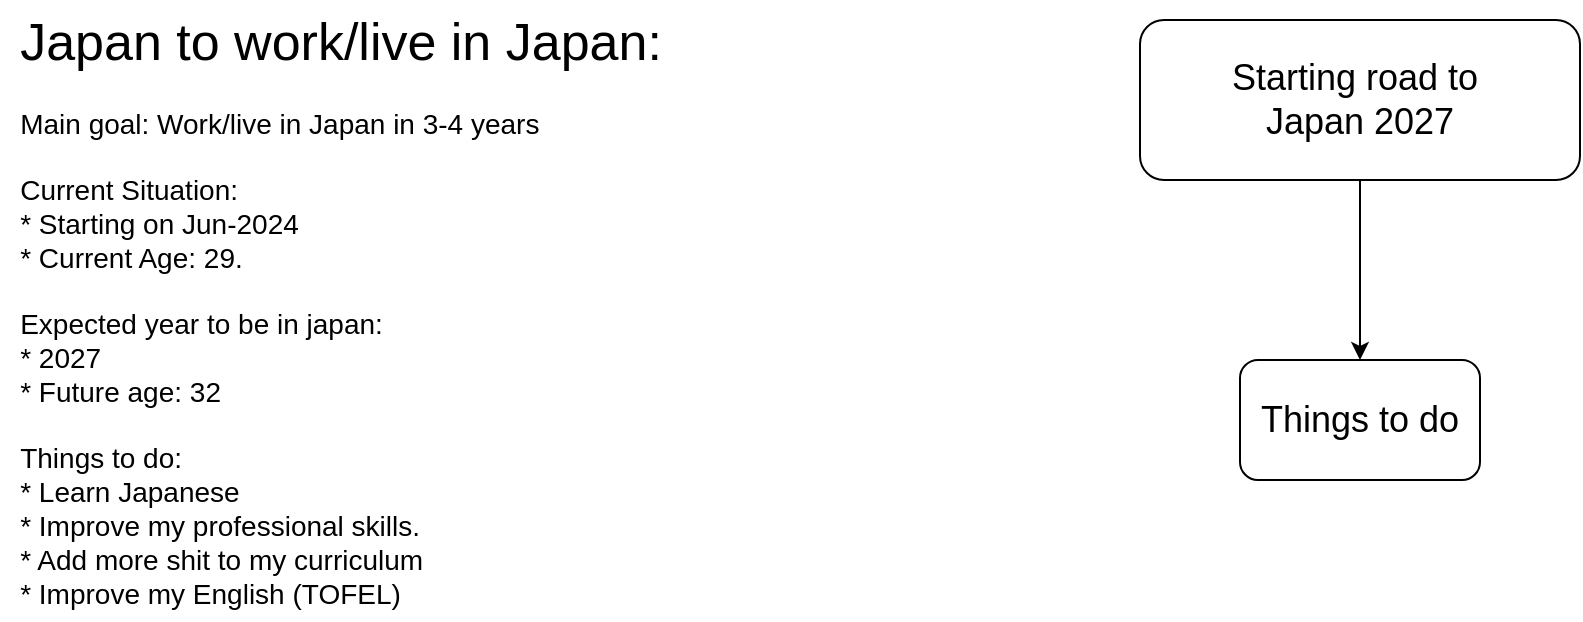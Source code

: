 <mxfile version="24.5.1" type="device" pages="2">
  <diagram name="General" id="wcb2kW3wDRvsfY-ndEJ5">
    <mxGraphModel dx="1820" dy="992" grid="1" gridSize="10" guides="1" tooltips="1" connect="1" arrows="1" fold="1" page="0" pageScale="1" pageWidth="850" pageHeight="1100" math="0" shadow="0">
      <root>
        <mxCell id="0" />
        <mxCell id="1" parent="0" />
        <mxCell id="04JsYtcfAtfZCzWF0xuQ-1" value="&lt;div style=&quot;text-align: justify;&quot;&gt;&lt;span style=&quot;font-size: 26px; background-color: initial;&quot;&gt;Japan to work/live&amp;nbsp;&lt;/span&gt;&lt;span style=&quot;font-size: 26px; background-color: initial;&quot;&gt;in Japan:&lt;/span&gt;&lt;/div&gt;&lt;div style=&quot;text-align: justify; font-size: 14px;&quot;&gt;&lt;span style=&quot;background-color: initial;&quot;&gt;&lt;br&gt;&lt;/span&gt;&lt;/div&gt;&lt;div style=&quot;text-align: justify; font-size: 14px;&quot;&gt;&lt;span style=&quot;background-color: initial;&quot;&gt;Main goal: Work/live in Japan in 3-4 years&lt;/span&gt;&lt;/div&gt;&lt;div style=&quot;text-align: justify; font-size: 14px;&quot;&gt;&lt;span style=&quot;background-color: initial;&quot;&gt;&lt;br&gt;&lt;/span&gt;&lt;/div&gt;&lt;div style=&quot;text-align: justify; font-size: 14px;&quot;&gt;&lt;span style=&quot;background-color: initial;&quot;&gt;Current Situation:&lt;/span&gt;&lt;/div&gt;&lt;div style=&quot;text-align: justify; font-size: 14px;&quot;&gt;&lt;span style=&quot;background-color: initial;&quot;&gt;* Starting on Jun-2024&lt;/span&gt;&lt;/div&gt;&lt;div style=&quot;text-align: justify; font-size: 14px;&quot;&gt;* Current Age: 29.&lt;/div&gt;&lt;div style=&quot;text-align: justify; font-size: 14px;&quot;&gt;&lt;br&gt;&lt;/div&gt;&lt;div style=&quot;text-align: justify; font-size: 14px;&quot;&gt;Expected year to be in japan:&amp;nbsp;&lt;/div&gt;&lt;div style=&quot;text-align: justify; font-size: 14px;&quot;&gt;* 2027&lt;/div&gt;&lt;div style=&quot;text-align: justify; font-size: 14px;&quot;&gt;* Future age: 32&lt;/div&gt;&lt;div style=&quot;text-align: justify; font-size: 14px;&quot;&gt;&lt;br&gt;&lt;/div&gt;&lt;div style=&quot;text-align: justify; font-size: 14px;&quot;&gt;Things to do:&lt;br&gt;* Learn Japanese&lt;/div&gt;&lt;div style=&quot;text-align: justify; font-size: 14px;&quot;&gt;* Improve my professional skills.&lt;/div&gt;&lt;div style=&quot;text-align: justify; font-size: 14px;&quot;&gt;* Add more shit to my curriculum&lt;/div&gt;&lt;div style=&quot;text-align: justify; font-size: 14px;&quot;&gt;* Improve my English (TOFEL)&lt;/div&gt;" style="text;html=1;align=center;verticalAlign=middle;resizable=0;points=[];autosize=1;strokeColor=none;fillColor=none;" parent="1" vertex="1">
          <mxGeometry x="-190" y="40" width="340" height="310" as="geometry" />
        </mxCell>
        <mxCell id="04JsYtcfAtfZCzWF0xuQ-4" value="" style="edgeStyle=orthogonalEdgeStyle;rounded=0;orthogonalLoop=1;jettySize=auto;html=1;" parent="1" source="04JsYtcfAtfZCzWF0xuQ-2" target="04JsYtcfAtfZCzWF0xuQ-3" edge="1">
          <mxGeometry relative="1" as="geometry" />
        </mxCell>
        <mxCell id="04JsYtcfAtfZCzWF0xuQ-2" value="Starting road to&amp;nbsp;&lt;div style=&quot;font-size: 18px;&quot;&gt;Japan 2027&lt;/div&gt;" style="rounded=1;whiteSpace=wrap;html=1;fontSize=18;" parent="1" vertex="1">
          <mxGeometry x="380" y="50" width="220" height="80" as="geometry" />
        </mxCell>
        <mxCell id="04JsYtcfAtfZCzWF0xuQ-3" value="Things to do" style="whiteSpace=wrap;html=1;fontSize=18;rounded=1;" parent="1" vertex="1">
          <mxGeometry x="430" y="220" width="120" height="60" as="geometry" />
        </mxCell>
      </root>
    </mxGraphModel>
  </diagram>
  <diagram id="UxsShjE8D-dA9buFzy4n" name="Things to do">
    <mxGraphModel dx="3640" dy="2784" grid="1" gridSize="10" guides="1" tooltips="1" connect="1" arrows="1" fold="1" page="0" pageScale="1" pageWidth="850" pageHeight="1100" math="0" shadow="0">
      <root>
        <mxCell id="0" />
        <mxCell id="1" parent="0" />
        <mxCell id="FxkDr1joaRnBnl69U3GL-1" value="&lt;div style=&quot;forced-color-adjust: none; border-color: rgb(0, 0, 0); color: rgb(240, 240, 240); font-family: Helvetica; font-style: normal; font-variant-ligatures: normal; font-variant-caps: normal; font-weight: 400; letter-spacing: normal; orphans: 2; text-indent: 0px; text-transform: none; widows: 2; word-spacing: 0px; -webkit-text-stroke-width: 0px; white-space: nowrap; background-color: rgb(24, 20, 29); text-decoration-thickness: initial; text-decoration-style: initial; text-decoration-color: initial; text-align: justify; font-size: 14px;&quot;&gt;Things to do:&lt;br style=&quot;forced-color-adjust: none; border-color: rgb(0, 0, 0);&quot;&gt;* Learn Japanese&lt;/div&gt;&lt;div style=&quot;forced-color-adjust: none; border-color: rgb(0, 0, 0); color: rgb(240, 240, 240); font-family: Helvetica; font-style: normal; font-variant-ligatures: normal; font-variant-caps: normal; font-weight: 400; letter-spacing: normal; orphans: 2; text-indent: 0px; text-transform: none; widows: 2; word-spacing: 0px; -webkit-text-stroke-width: 0px; white-space: nowrap; background-color: rgb(24, 20, 29); text-decoration-thickness: initial; text-decoration-style: initial; text-decoration-color: initial; text-align: justify; font-size: 14px;&quot;&gt;* Improve my professional skills.&lt;/div&gt;&lt;div style=&quot;forced-color-adjust: none; border-color: rgb(0, 0, 0); color: rgb(240, 240, 240); font-family: Helvetica; font-style: normal; font-variant-ligatures: normal; font-variant-caps: normal; font-weight: 400; letter-spacing: normal; orphans: 2; text-indent: 0px; text-transform: none; widows: 2; word-spacing: 0px; -webkit-text-stroke-width: 0px; white-space: nowrap; background-color: rgb(24, 20, 29); text-decoration-thickness: initial; text-decoration-style: initial; text-decoration-color: initial; text-align: justify; font-size: 14px;&quot;&gt;* Add more shit to my curriculum&lt;/div&gt;&lt;div style=&quot;forced-color-adjust: none; border-color: rgb(0, 0, 0); color: rgb(240, 240, 240); font-family: Helvetica; font-style: normal; font-variant-ligatures: normal; font-variant-caps: normal; font-weight: 400; letter-spacing: normal; orphans: 2; text-indent: 0px; text-transform: none; widows: 2; word-spacing: 0px; -webkit-text-stroke-width: 0px; white-space: nowrap; background-color: rgb(24, 20, 29); text-decoration-thickness: initial; text-decoration-style: initial; text-decoration-color: initial; text-align: justify; font-size: 14px;&quot;&gt;* Improve my English (TOFEL)&lt;/div&gt;" style="text;html=1;align=center;verticalAlign=middle;resizable=0;points=[];autosize=1;strokeColor=none;fillColor=none;" parent="1" vertex="1">
          <mxGeometry x="-500" y="-180" width="230" height="100" as="geometry" />
        </mxCell>
        <mxCell id="FxkDr1joaRnBnl69U3GL-6" style="edgeStyle=orthogonalEdgeStyle;rounded=0;orthogonalLoop=1;jettySize=auto;html=1;" parent="1" source="FxkDr1joaRnBnl69U3GL-2" target="FxkDr1joaRnBnl69U3GL-5" edge="1">
          <mxGeometry relative="1" as="geometry" />
        </mxCell>
        <mxCell id="FxkDr1joaRnBnl69U3GL-8" style="edgeStyle=orthogonalEdgeStyle;rounded=0;orthogonalLoop=1;jettySize=auto;html=1;" parent="1" source="FxkDr1joaRnBnl69U3GL-2" target="FxkDr1joaRnBnl69U3GL-7" edge="1">
          <mxGeometry relative="1" as="geometry" />
        </mxCell>
        <mxCell id="FxkDr1joaRnBnl69U3GL-10" style="edgeStyle=orthogonalEdgeStyle;rounded=0;orthogonalLoop=1;jettySize=auto;html=1;" parent="1" source="FxkDr1joaRnBnl69U3GL-2" target="FxkDr1joaRnBnl69U3GL-9" edge="1">
          <mxGeometry relative="1" as="geometry">
            <mxPoint x="310" y="350" as="targetPoint" />
          </mxGeometry>
        </mxCell>
        <mxCell id="FxkDr1joaRnBnl69U3GL-13" style="edgeStyle=orthogonalEdgeStyle;rounded=0;orthogonalLoop=1;jettySize=auto;html=1;" parent="1" source="FxkDr1joaRnBnl69U3GL-2" target="FxkDr1joaRnBnl69U3GL-12" edge="1">
          <mxGeometry relative="1" as="geometry" />
        </mxCell>
        <mxCell id="FxkDr1joaRnBnl69U3GL-2" value="&lt;font style=&quot;font-size: 19px;&quot;&gt;Things to do&lt;/font&gt;" style="ellipse;whiteSpace=wrap;html=1;" parent="1" vertex="1">
          <mxGeometry x="110" y="90" width="200" height="100" as="geometry" />
        </mxCell>
        <mxCell id="FxkDr1joaRnBnl69U3GL-5" value="&lt;span style=&quot;font-size: 19px;&quot;&gt;Learn Japanese&lt;/span&gt;" style="ellipse;whiteSpace=wrap;html=1;fillColor=#ffe6cc;strokeColor=#d79b00;" parent="1" vertex="1">
          <mxGeometry x="-40" y="-190" width="200" height="100" as="geometry" />
        </mxCell>
        <mxCell id="FxkDr1joaRnBnl69U3GL-38" style="edgeStyle=orthogonalEdgeStyle;rounded=0;orthogonalLoop=1;jettySize=auto;html=1;" parent="1" source="FxkDr1joaRnBnl69U3GL-7" target="FxkDr1joaRnBnl69U3GL-37" edge="1">
          <mxGeometry relative="1" as="geometry" />
        </mxCell>
        <mxCell id="PaYeoI37ts_F3SZ_4_Ff-7" style="edgeStyle=none;curved=1;rounded=0;orthogonalLoop=1;jettySize=auto;html=1;fontSize=12;startSize=8;endSize=8;" edge="1" parent="1" source="FxkDr1joaRnBnl69U3GL-7" target="PaYeoI37ts_F3SZ_4_Ff-6">
          <mxGeometry relative="1" as="geometry" />
        </mxCell>
        <mxCell id="PaYeoI37ts_F3SZ_4_Ff-9" style="edgeStyle=none;curved=1;rounded=0;orthogonalLoop=1;jettySize=auto;html=1;fontSize=12;startSize=8;endSize=8;" edge="1" parent="1" source="FxkDr1joaRnBnl69U3GL-7" target="PaYeoI37ts_F3SZ_4_Ff-8">
          <mxGeometry relative="1" as="geometry" />
        </mxCell>
        <mxCell id="FxkDr1joaRnBnl69U3GL-7" value="&lt;span style=&quot;font-size: 19px;&quot;&gt;Improve my profesional&amp;nbsp;&lt;/span&gt;&lt;div&gt;&lt;span style=&quot;font-size: 19px;&quot;&gt;Skills&lt;/span&gt;&lt;/div&gt;" style="ellipse;whiteSpace=wrap;html=1;" parent="1" vertex="1">
          <mxGeometry x="830" y="-110" width="200" height="100" as="geometry" />
        </mxCell>
        <mxCell id="FxkDr1joaRnBnl69U3GL-15" style="edgeStyle=orthogonalEdgeStyle;rounded=0;orthogonalLoop=1;jettySize=auto;html=1;" parent="1" source="FxkDr1joaRnBnl69U3GL-9" target="FxkDr1joaRnBnl69U3GL-14" edge="1">
          <mxGeometry relative="1" as="geometry" />
        </mxCell>
        <mxCell id="FxkDr1joaRnBnl69U3GL-21" style="edgeStyle=orthogonalEdgeStyle;rounded=0;orthogonalLoop=1;jettySize=auto;html=1;" parent="1" source="FxkDr1joaRnBnl69U3GL-9" target="FxkDr1joaRnBnl69U3GL-20" edge="1">
          <mxGeometry relative="1" as="geometry" />
        </mxCell>
        <mxCell id="FxkDr1joaRnBnl69U3GL-31" style="edgeStyle=orthogonalEdgeStyle;rounded=0;orthogonalLoop=1;jettySize=auto;html=1;entryX=0.5;entryY=0;entryDx=0;entryDy=0;exitX=0;exitY=1;exitDx=0;exitDy=0;" parent="1" source="FxkDr1joaRnBnl69U3GL-9" target="FxkDr1joaRnBnl69U3GL-30" edge="1">
          <mxGeometry relative="1" as="geometry" />
        </mxCell>
        <mxCell id="FxkDr1joaRnBnl69U3GL-33" style="edgeStyle=orthogonalEdgeStyle;rounded=0;orthogonalLoop=1;jettySize=auto;html=1;entryX=0.5;entryY=0;entryDx=0;entryDy=0;" parent="1" source="FxkDr1joaRnBnl69U3GL-9" target="FxkDr1joaRnBnl69U3GL-32" edge="1">
          <mxGeometry relative="1" as="geometry" />
        </mxCell>
        <mxCell id="FxkDr1joaRnBnl69U3GL-9" value="&lt;span style=&quot;font-size: 19px;&quot;&gt;Made my&amp;nbsp;&lt;/span&gt;&lt;div&gt;&lt;span style=&quot;font-size: 19px;&quot;&gt;CV, more&lt;/span&gt;&lt;/div&gt;&lt;div&gt;&lt;span style=&quot;font-size: 19px;&quot;&gt;interesting&lt;/span&gt;&lt;/div&gt;" style="ellipse;whiteSpace=wrap;html=1;" parent="1" vertex="1">
          <mxGeometry x="280" y="320" width="200" height="100" as="geometry" />
        </mxCell>
        <mxCell id="FxkDr1joaRnBnl69U3GL-12" value="&lt;span style=&quot;font-size: 19px;&quot;&gt;Improve my&amp;nbsp;&lt;/span&gt;&lt;div&gt;&lt;span style=&quot;font-size: 19px;&quot;&gt;English (TOFEL)&lt;/span&gt;&lt;/div&gt;" style="ellipse;whiteSpace=wrap;html=1;fillColor=#ffe6cc;strokeColor=#d79b00;" parent="1" vertex="1">
          <mxGeometry x="-410" y="220" width="200" height="100" as="geometry" />
        </mxCell>
        <mxCell id="FxkDr1joaRnBnl69U3GL-18" style="edgeStyle=orthogonalEdgeStyle;rounded=0;orthogonalLoop=1;jettySize=auto;html=1;" parent="1" source="FxkDr1joaRnBnl69U3GL-14" target="FxkDr1joaRnBnl69U3GL-16" edge="1">
          <mxGeometry relative="1" as="geometry" />
        </mxCell>
        <mxCell id="FxkDr1joaRnBnl69U3GL-19" style="edgeStyle=orthogonalEdgeStyle;rounded=0;orthogonalLoop=1;jettySize=auto;html=1;" parent="1" source="FxkDr1joaRnBnl69U3GL-14" target="FxkDr1joaRnBnl69U3GL-17" edge="1">
          <mxGeometry relative="1" as="geometry" />
        </mxCell>
        <mxCell id="FxkDr1joaRnBnl69U3GL-36" style="edgeStyle=orthogonalEdgeStyle;rounded=0;orthogonalLoop=1;jettySize=auto;html=1;" parent="1" source="FxkDr1joaRnBnl69U3GL-14" target="FxkDr1joaRnBnl69U3GL-35" edge="1">
          <mxGeometry relative="1" as="geometry" />
        </mxCell>
        <mxCell id="PaYeoI37ts_F3SZ_4_Ff-3" style="edgeStyle=none;curved=0;rounded=1;orthogonalLoop=1;jettySize=auto;html=1;fontSize=12;startSize=8;endSize=8;" edge="1" parent="1" source="FxkDr1joaRnBnl69U3GL-14" target="PaYeoI37ts_F3SZ_4_Ff-1">
          <mxGeometry relative="1" as="geometry">
            <mxPoint x="810.004" y="520.888" as="sourcePoint" />
            <mxPoint x="1188.344" y="629.996" as="targetPoint" />
            <Array as="points">
              <mxPoint x="1220" y="550" />
            </Array>
          </mxGeometry>
        </mxCell>
        <mxCell id="FxkDr1joaRnBnl69U3GL-14" value="&lt;span style=&quot;font-size: 19px;&quot;&gt;Learn More&amp;nbsp;&lt;/span&gt;&lt;div&gt;&lt;span style=&quot;font-size: 19px;&quot;&gt;languages&lt;/span&gt;&lt;/div&gt;" style="ellipse;whiteSpace=wrap;html=1;" parent="1" vertex="1">
          <mxGeometry x="600" y="480" width="200" height="100" as="geometry" />
        </mxCell>
        <mxCell id="FxkDr1joaRnBnl69U3GL-16" value="&lt;span style=&quot;font-size: 19px;&quot;&gt;Learn&amp;nbsp;&lt;/span&gt;&lt;div&gt;&lt;span style=&quot;font-size: 19px;&quot;&gt;Portuguese&lt;/span&gt;&lt;/div&gt;" style="ellipse;whiteSpace=wrap;html=1;fillColor=#ffe6cc;strokeColor=#d79b00;" parent="1" vertex="1">
          <mxGeometry x="930" y="280" width="200" height="100" as="geometry" />
        </mxCell>
        <mxCell id="FxkDr1joaRnBnl69U3GL-17" value="&lt;span style=&quot;font-size: 19px;&quot;&gt;Learn&amp;nbsp;&lt;/span&gt;&lt;div&gt;&lt;span style=&quot;font-size: 19px;&quot;&gt;Romanian&lt;/span&gt;&lt;/div&gt;" style="ellipse;whiteSpace=wrap;html=1;fillColor=#ffe6cc;strokeColor=#d79b00;" parent="1" vertex="1">
          <mxGeometry x="890" y="630" width="200" height="100" as="geometry" />
        </mxCell>
        <mxCell id="FxkDr1joaRnBnl69U3GL-23" style="edgeStyle=orthogonalEdgeStyle;rounded=0;orthogonalLoop=1;jettySize=auto;html=1;" parent="1" source="FxkDr1joaRnBnl69U3GL-20" target="FxkDr1joaRnBnl69U3GL-22" edge="1">
          <mxGeometry relative="1" as="geometry" />
        </mxCell>
        <mxCell id="FxkDr1joaRnBnl69U3GL-26" style="edgeStyle=orthogonalEdgeStyle;rounded=0;orthogonalLoop=1;jettySize=auto;html=1;" parent="1" source="FxkDr1joaRnBnl69U3GL-20" target="FxkDr1joaRnBnl69U3GL-24" edge="1">
          <mxGeometry relative="1" as="geometry" />
        </mxCell>
        <mxCell id="FxkDr1joaRnBnl69U3GL-27" style="edgeStyle=orthogonalEdgeStyle;rounded=0;orthogonalLoop=1;jettySize=auto;html=1;" parent="1" source="FxkDr1joaRnBnl69U3GL-20" target="FxkDr1joaRnBnl69U3GL-25" edge="1">
          <mxGeometry relative="1" as="geometry" />
        </mxCell>
        <mxCell id="FxkDr1joaRnBnl69U3GL-29" style="edgeStyle=orthogonalEdgeStyle;rounded=0;orthogonalLoop=1;jettySize=auto;html=1;" parent="1" source="FxkDr1joaRnBnl69U3GL-20" target="FxkDr1joaRnBnl69U3GL-28" edge="1">
          <mxGeometry relative="1" as="geometry" />
        </mxCell>
        <mxCell id="FxkDr1joaRnBnl69U3GL-20" value="&lt;span style=&quot;font-size: 19px;&quot;&gt;Write articles&lt;/span&gt;&lt;div&gt;&lt;span style=&quot;font-size: 19px;&quot;&gt;of anything&lt;/span&gt;&lt;/div&gt;" style="ellipse;whiteSpace=wrap;html=1;" parent="1" vertex="1">
          <mxGeometry x="280" y="630" width="200" height="100" as="geometry" />
        </mxCell>
        <mxCell id="FxkDr1joaRnBnl69U3GL-22" value="&lt;span style=&quot;font-size: 19px;&quot;&gt;Books&lt;/span&gt;" style="ellipse;whiteSpace=wrap;html=1;" parent="1" vertex="1">
          <mxGeometry x="370" y="920" width="160" height="60" as="geometry" />
        </mxCell>
        <mxCell id="FxkDr1joaRnBnl69U3GL-24" value="&lt;span style=&quot;font-size: 19px;&quot;&gt;Stories&lt;/span&gt;" style="ellipse;whiteSpace=wrap;html=1;" parent="1" vertex="1">
          <mxGeometry x="560" y="910" width="160" height="60" as="geometry" />
        </mxCell>
        <mxCell id="FxkDr1joaRnBnl69U3GL-25" value="&lt;span style=&quot;font-size: 19px;&quot;&gt;Professional&lt;/span&gt;&lt;div&gt;&lt;span style=&quot;font-size: 19px;&quot;&gt;articles&lt;/span&gt;&lt;/div&gt;" style="ellipse;whiteSpace=wrap;html=1;" parent="1" vertex="1">
          <mxGeometry x="190" y="910" width="160" height="60" as="geometry" />
        </mxCell>
        <mxCell id="FxkDr1joaRnBnl69U3GL-28" value="&lt;span style=&quot;font-size: 19px;&quot;&gt;Politilcal stuff&lt;/span&gt;" style="ellipse;whiteSpace=wrap;html=1;" parent="1" vertex="1">
          <mxGeometry x="710" y="840" width="160" height="60" as="geometry" />
        </mxCell>
        <mxCell id="FxkDr1joaRnBnl69U3GL-30" value="&lt;span style=&quot;font-size: 19px;&quot;&gt;Artistic stuff&lt;/span&gt;" style="ellipse;whiteSpace=wrap;html=1;" parent="1" vertex="1">
          <mxGeometry x="50" y="650" width="160" height="80" as="geometry" />
        </mxCell>
        <mxCell id="FxkDr1joaRnBnl69U3GL-32" value="&lt;span style=&quot;font-size: 19px;&quot;&gt;Sport stuff&lt;/span&gt;" style="ellipse;whiteSpace=wrap;html=1;" parent="1" vertex="1">
          <mxGeometry x="-150" y="650" width="160" height="80" as="geometry" />
        </mxCell>
        <mxCell id="FxkDr1joaRnBnl69U3GL-35" value="&lt;span style=&quot;font-size: 19px;&quot;&gt;Learn&amp;nbsp;&lt;/span&gt;&lt;div&gt;&lt;span style=&quot;font-size: 19px;&quot;&gt;Italian&lt;/span&gt;&lt;/div&gt;" style="ellipse;whiteSpace=wrap;html=1;fillColor=#fff2cc;strokeColor=#d6b656;" parent="1" vertex="1">
          <mxGeometry x="1170" y="370" width="200" height="100" as="geometry" />
        </mxCell>
        <mxCell id="FxkDr1joaRnBnl69U3GL-37" value="&lt;span style=&quot;font-size: 19px;&quot;&gt;Keep my job&lt;/span&gt;&lt;div&gt;&lt;span style=&quot;font-size: 19px;&quot;&gt;with NXP at least&lt;/span&gt;&lt;/div&gt;&lt;div&gt;&lt;span style=&quot;font-size: 19px;&quot;&gt;3 years, or get&lt;/span&gt;&lt;/div&gt;&lt;div&gt;&lt;span style=&quot;font-size: 19px;&quot;&gt;something better&lt;/span&gt;&lt;/div&gt;" style="ellipse;whiteSpace=wrap;html=1;fillColor=#ffe6cc;strokeColor=#d79b00;" parent="1" vertex="1">
          <mxGeometry x="420" y="-250" width="200" height="100" as="geometry" />
        </mxCell>
        <mxCell id="PaYeoI37ts_F3SZ_4_Ff-1" value="&lt;font style=&quot;font-size: 18px;&quot;&gt;Learn&amp;nbsp;&lt;/font&gt;&lt;div&gt;&lt;font style=&quot;font-size: 18px;&quot;&gt;German&lt;/font&gt;&lt;/div&gt;" style="ellipse;whiteSpace=wrap;html=1;fillColor=#fff2cc;strokeColor=#d6b656;" vertex="1" parent="1">
          <mxGeometry x="1160" y="640" width="120" height="80" as="geometry" />
        </mxCell>
        <mxCell id="xBXxctCxGkhAFAhcTJyj-8" style="edgeStyle=none;curved=1;rounded=0;orthogonalLoop=1;jettySize=auto;html=1;fontSize=12;startSize=8;endSize=8;" edge="1" parent="1" source="PaYeoI37ts_F3SZ_4_Ff-4" target="xBXxctCxGkhAFAhcTJyj-7">
          <mxGeometry relative="1" as="geometry">
            <Array as="points">
              <mxPoint x="1280" y="130" />
            </Array>
          </mxGeometry>
        </mxCell>
        <mxCell id="xBXxctCxGkhAFAhcTJyj-27" value="" style="edgeStyle=none;curved=1;rounded=0;orthogonalLoop=1;jettySize=auto;html=1;fontSize=12;startSize=8;endSize=8;" edge="1" parent="1" source="PaYeoI37ts_F3SZ_4_Ff-4" target="xBXxctCxGkhAFAhcTJyj-26">
          <mxGeometry relative="1" as="geometry" />
        </mxCell>
        <mxCell id="PaYeoI37ts_F3SZ_4_Ff-4" value="&lt;span style=&quot;font-size: 19px;&quot;&gt;Coding&lt;/span&gt;" style="ellipse;whiteSpace=wrap;html=1;fillColor=#ffe6cc;strokeColor=#d79b00;" vertex="1" parent="1">
          <mxGeometry x="1210" y="-100" width="140" height="90" as="geometry" />
        </mxCell>
        <mxCell id="PaYeoI37ts_F3SZ_4_Ff-5" style="edgeStyle=none;curved=1;rounded=0;orthogonalLoop=1;jettySize=auto;html=1;entryX=0;entryY=0.5;entryDx=0;entryDy=0;fontSize=12;startSize=8;endSize=8;" edge="1" parent="1" source="FxkDr1joaRnBnl69U3GL-7" target="PaYeoI37ts_F3SZ_4_Ff-4">
          <mxGeometry relative="1" as="geometry" />
        </mxCell>
        <mxCell id="PaYeoI37ts_F3SZ_4_Ff-6" value="&lt;span style=&quot;font-size: 19px;&quot;&gt;Hardware&lt;/span&gt;" style="ellipse;whiteSpace=wrap;html=1;" vertex="1" parent="1">
          <mxGeometry x="980" y="-260" width="120" height="80" as="geometry" />
        </mxCell>
        <mxCell id="PaYeoI37ts_F3SZ_4_Ff-8" value="&lt;span style=&quot;font-size: 19px;&quot;&gt;New&lt;/span&gt;&lt;div&gt;&lt;span style=&quot;font-size: 19px;&quot;&gt;stuff&lt;/span&gt;&lt;/div&gt;" style="ellipse;whiteSpace=wrap;html=1;" vertex="1" parent="1">
          <mxGeometry x="710" y="-280" width="120" height="80" as="geometry" />
        </mxCell>
        <mxCell id="xBXxctCxGkhAFAhcTJyj-1" value="&lt;font style=&quot;font-size: 19px;&quot;&gt;2024&lt;/font&gt;" style="ellipse;whiteSpace=wrap;html=1;fillColor=#ffe6cc;strokeColor=#d79b00;" vertex="1" parent="1">
          <mxGeometry x="-520" y="-320" width="120" height="80" as="geometry" />
        </mxCell>
        <mxCell id="xBXxctCxGkhAFAhcTJyj-3" value="&lt;font style=&quot;font-size: 19px;&quot;&gt;2025&lt;/font&gt;" style="ellipse;whiteSpace=wrap;html=1;fillColor=#fff2cc;strokeColor=#d6b656;" vertex="1" parent="1">
          <mxGeometry x="-380" y="-320" width="120" height="80" as="geometry" />
        </mxCell>
        <mxCell id="xBXxctCxGkhAFAhcTJyj-4" value="&lt;font style=&quot;font-size: 19px;&quot;&gt;2026&lt;/font&gt;" style="ellipse;whiteSpace=wrap;html=1;fillColor=#f8cecc;strokeColor=#b85450;" vertex="1" parent="1">
          <mxGeometry x="-520" y="-450" width="120" height="80" as="geometry" />
        </mxCell>
        <mxCell id="xBXxctCxGkhAFAhcTJyj-5" style="edgeStyle=none;curved=1;rounded=0;orthogonalLoop=1;jettySize=auto;html=1;exitX=1;exitY=0;exitDx=0;exitDy=0;fontSize=12;startSize=8;endSize=8;" edge="1" parent="1" source="xBXxctCxGkhAFAhcTJyj-3" target="xBXxctCxGkhAFAhcTJyj-3">
          <mxGeometry relative="1" as="geometry" />
        </mxCell>
        <mxCell id="xBXxctCxGkhAFAhcTJyj-6" value="&lt;font style=&quot;font-size: 19px;&quot;&gt;2027&lt;/font&gt;" style="ellipse;whiteSpace=wrap;html=1;fillColor=#d5e8d4;strokeColor=#82b366;" vertex="1" parent="1">
          <mxGeometry x="-380" y="-450" width="120" height="80" as="geometry" />
        </mxCell>
        <mxCell id="xBXxctCxGkhAFAhcTJyj-12" style="edgeStyle=none;curved=1;rounded=0;orthogonalLoop=1;jettySize=auto;html=1;entryX=0;entryY=1;entryDx=0;entryDy=0;fontSize=12;startSize=8;endSize=8;" edge="1" parent="1" source="xBXxctCxGkhAFAhcTJyj-7" target="xBXxctCxGkhAFAhcTJyj-9">
          <mxGeometry relative="1" as="geometry" />
        </mxCell>
        <mxCell id="xBXxctCxGkhAFAhcTJyj-17" value="" style="edgeStyle=none;curved=1;rounded=0;orthogonalLoop=1;jettySize=auto;html=1;fontSize=12;startSize=8;endSize=8;" edge="1" parent="1" source="xBXxctCxGkhAFAhcTJyj-7" target="xBXxctCxGkhAFAhcTJyj-16">
          <mxGeometry relative="1" as="geometry" />
        </mxCell>
        <mxCell id="xBXxctCxGkhAFAhcTJyj-18" value="" style="edgeStyle=none;curved=1;rounded=0;orthogonalLoop=1;jettySize=auto;html=1;fontSize=12;startSize=8;endSize=8;" edge="1" parent="1" source="xBXxctCxGkhAFAhcTJyj-7" target="xBXxctCxGkhAFAhcTJyj-16">
          <mxGeometry relative="1" as="geometry" />
        </mxCell>
        <mxCell id="xBXxctCxGkhAFAhcTJyj-19" value="" style="edgeStyle=none;curved=1;rounded=0;orthogonalLoop=1;jettySize=auto;html=1;fontSize=12;startSize=8;endSize=8;" edge="1" parent="1" source="xBXxctCxGkhAFAhcTJyj-7" target="xBXxctCxGkhAFAhcTJyj-16">
          <mxGeometry relative="1" as="geometry" />
        </mxCell>
        <mxCell id="xBXxctCxGkhAFAhcTJyj-20" value="" style="edgeStyle=none;curved=1;rounded=0;orthogonalLoop=1;jettySize=auto;html=1;fontSize=12;startSize=8;endSize=8;" edge="1" parent="1" source="xBXxctCxGkhAFAhcTJyj-7" target="xBXxctCxGkhAFAhcTJyj-16">
          <mxGeometry relative="1" as="geometry" />
        </mxCell>
        <mxCell id="xBXxctCxGkhAFAhcTJyj-21" value="" style="edgeStyle=none;curved=1;rounded=0;orthogonalLoop=1;jettySize=auto;html=1;fontSize=12;startSize=8;endSize=8;" edge="1" parent="1" source="xBXxctCxGkhAFAhcTJyj-7" target="xBXxctCxGkhAFAhcTJyj-16">
          <mxGeometry relative="1" as="geometry" />
        </mxCell>
        <mxCell id="xBXxctCxGkhAFAhcTJyj-23" value="" style="edgeStyle=none;curved=1;rounded=0;orthogonalLoop=1;jettySize=auto;html=1;fontSize=12;startSize=8;endSize=8;" edge="1" parent="1" source="xBXxctCxGkhAFAhcTJyj-7" target="xBXxctCxGkhAFAhcTJyj-22">
          <mxGeometry relative="1" as="geometry" />
        </mxCell>
        <mxCell id="xBXxctCxGkhAFAhcTJyj-25" value="" style="edgeStyle=none;curved=1;rounded=0;orthogonalLoop=1;jettySize=auto;html=1;fontSize=12;startSize=8;endSize=8;" edge="1" parent="1" source="xBXxctCxGkhAFAhcTJyj-7" target="xBXxctCxGkhAFAhcTJyj-24">
          <mxGeometry relative="1" as="geometry" />
        </mxCell>
        <mxCell id="xBXxctCxGkhAFAhcTJyj-7" value="&lt;span style=&quot;font-size: 19px;&quot;&gt;New&amp;nbsp;&lt;/span&gt;&lt;div&gt;&lt;span style=&quot;font-size: 19px;&quot;&gt;languages&lt;/span&gt;&lt;/div&gt;" style="ellipse;whiteSpace=wrap;html=1;fillColor=#ffe6cc;strokeColor=#d79b00;" vertex="1" parent="1">
          <mxGeometry x="1460" y="70" width="140" height="90" as="geometry" />
        </mxCell>
        <mxCell id="xBXxctCxGkhAFAhcTJyj-9" value="&lt;span style=&quot;font-size: 19px;&quot;&gt;C++&lt;/span&gt;" style="ellipse;whiteSpace=wrap;html=1;fillColor=#ffe6cc;strokeColor=#d79b00;" vertex="1" parent="1">
          <mxGeometry x="1750" width="140" height="90" as="geometry" />
        </mxCell>
        <mxCell id="xBXxctCxGkhAFAhcTJyj-16" value="&lt;span style=&quot;font-size: 19px;&quot;&gt;Python&lt;/span&gt;" style="ellipse;whiteSpace=wrap;html=1;fillColor=#ffe6cc;strokeColor=#d79b00;" vertex="1" parent="1">
          <mxGeometry x="1750" y="120" width="140" height="90" as="geometry" />
        </mxCell>
        <mxCell id="xBXxctCxGkhAFAhcTJyj-22" value="&lt;span style=&quot;font-size: 19px;&quot;&gt;Bash&lt;/span&gt;" style="ellipse;whiteSpace=wrap;html=1;fillColor=#fff2cc;strokeColor=#d6b656;" vertex="1" parent="1">
          <mxGeometry x="1750" y="230" width="140" height="90" as="geometry" />
        </mxCell>
        <mxCell id="xBXxctCxGkhAFAhcTJyj-24" value="&lt;span style=&quot;font-size: 19px;&quot;&gt;SQL&lt;/span&gt;" style="ellipse;whiteSpace=wrap;html=1;fillColor=#fff2cc;strokeColor=#d6b656;" vertex="1" parent="1">
          <mxGeometry x="1740" y="350" width="140" height="90" as="geometry" />
        </mxCell>
        <mxCell id="xBXxctCxGkhAFAhcTJyj-26" value="&lt;span style=&quot;font-size: 19px;&quot;&gt;Study&lt;/span&gt;&lt;div&gt;&lt;span style=&quot;font-size: 19px;&quot;&gt;Algorithms&lt;/span&gt;&lt;/div&gt;" style="ellipse;whiteSpace=wrap;html=1;fillColor=#ffe6cc;strokeColor=#d79b00;" vertex="1" parent="1">
          <mxGeometry x="1470" y="-90" width="140" height="90" as="geometry" />
        </mxCell>
      </root>
    </mxGraphModel>
  </diagram>
</mxfile>
